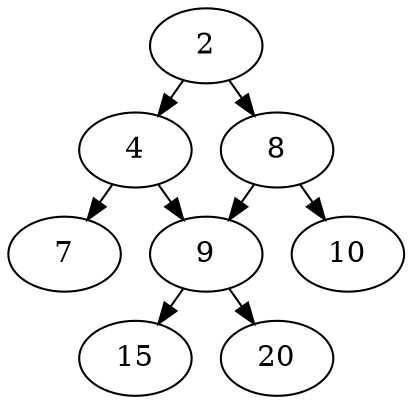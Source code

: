  digraph Huffman {
 	graph [ dpi = 300 ]; 
 	size ="50";
 	nodesep=0.2;
    ranksep=0.2;
    2 -> 4;
    2 -> 8;
    4 -> 9;
    4 -> 7;
    9 -> 15;
    9 -> 20;
    8 -> 10;
    8 -> 9;

 }    
